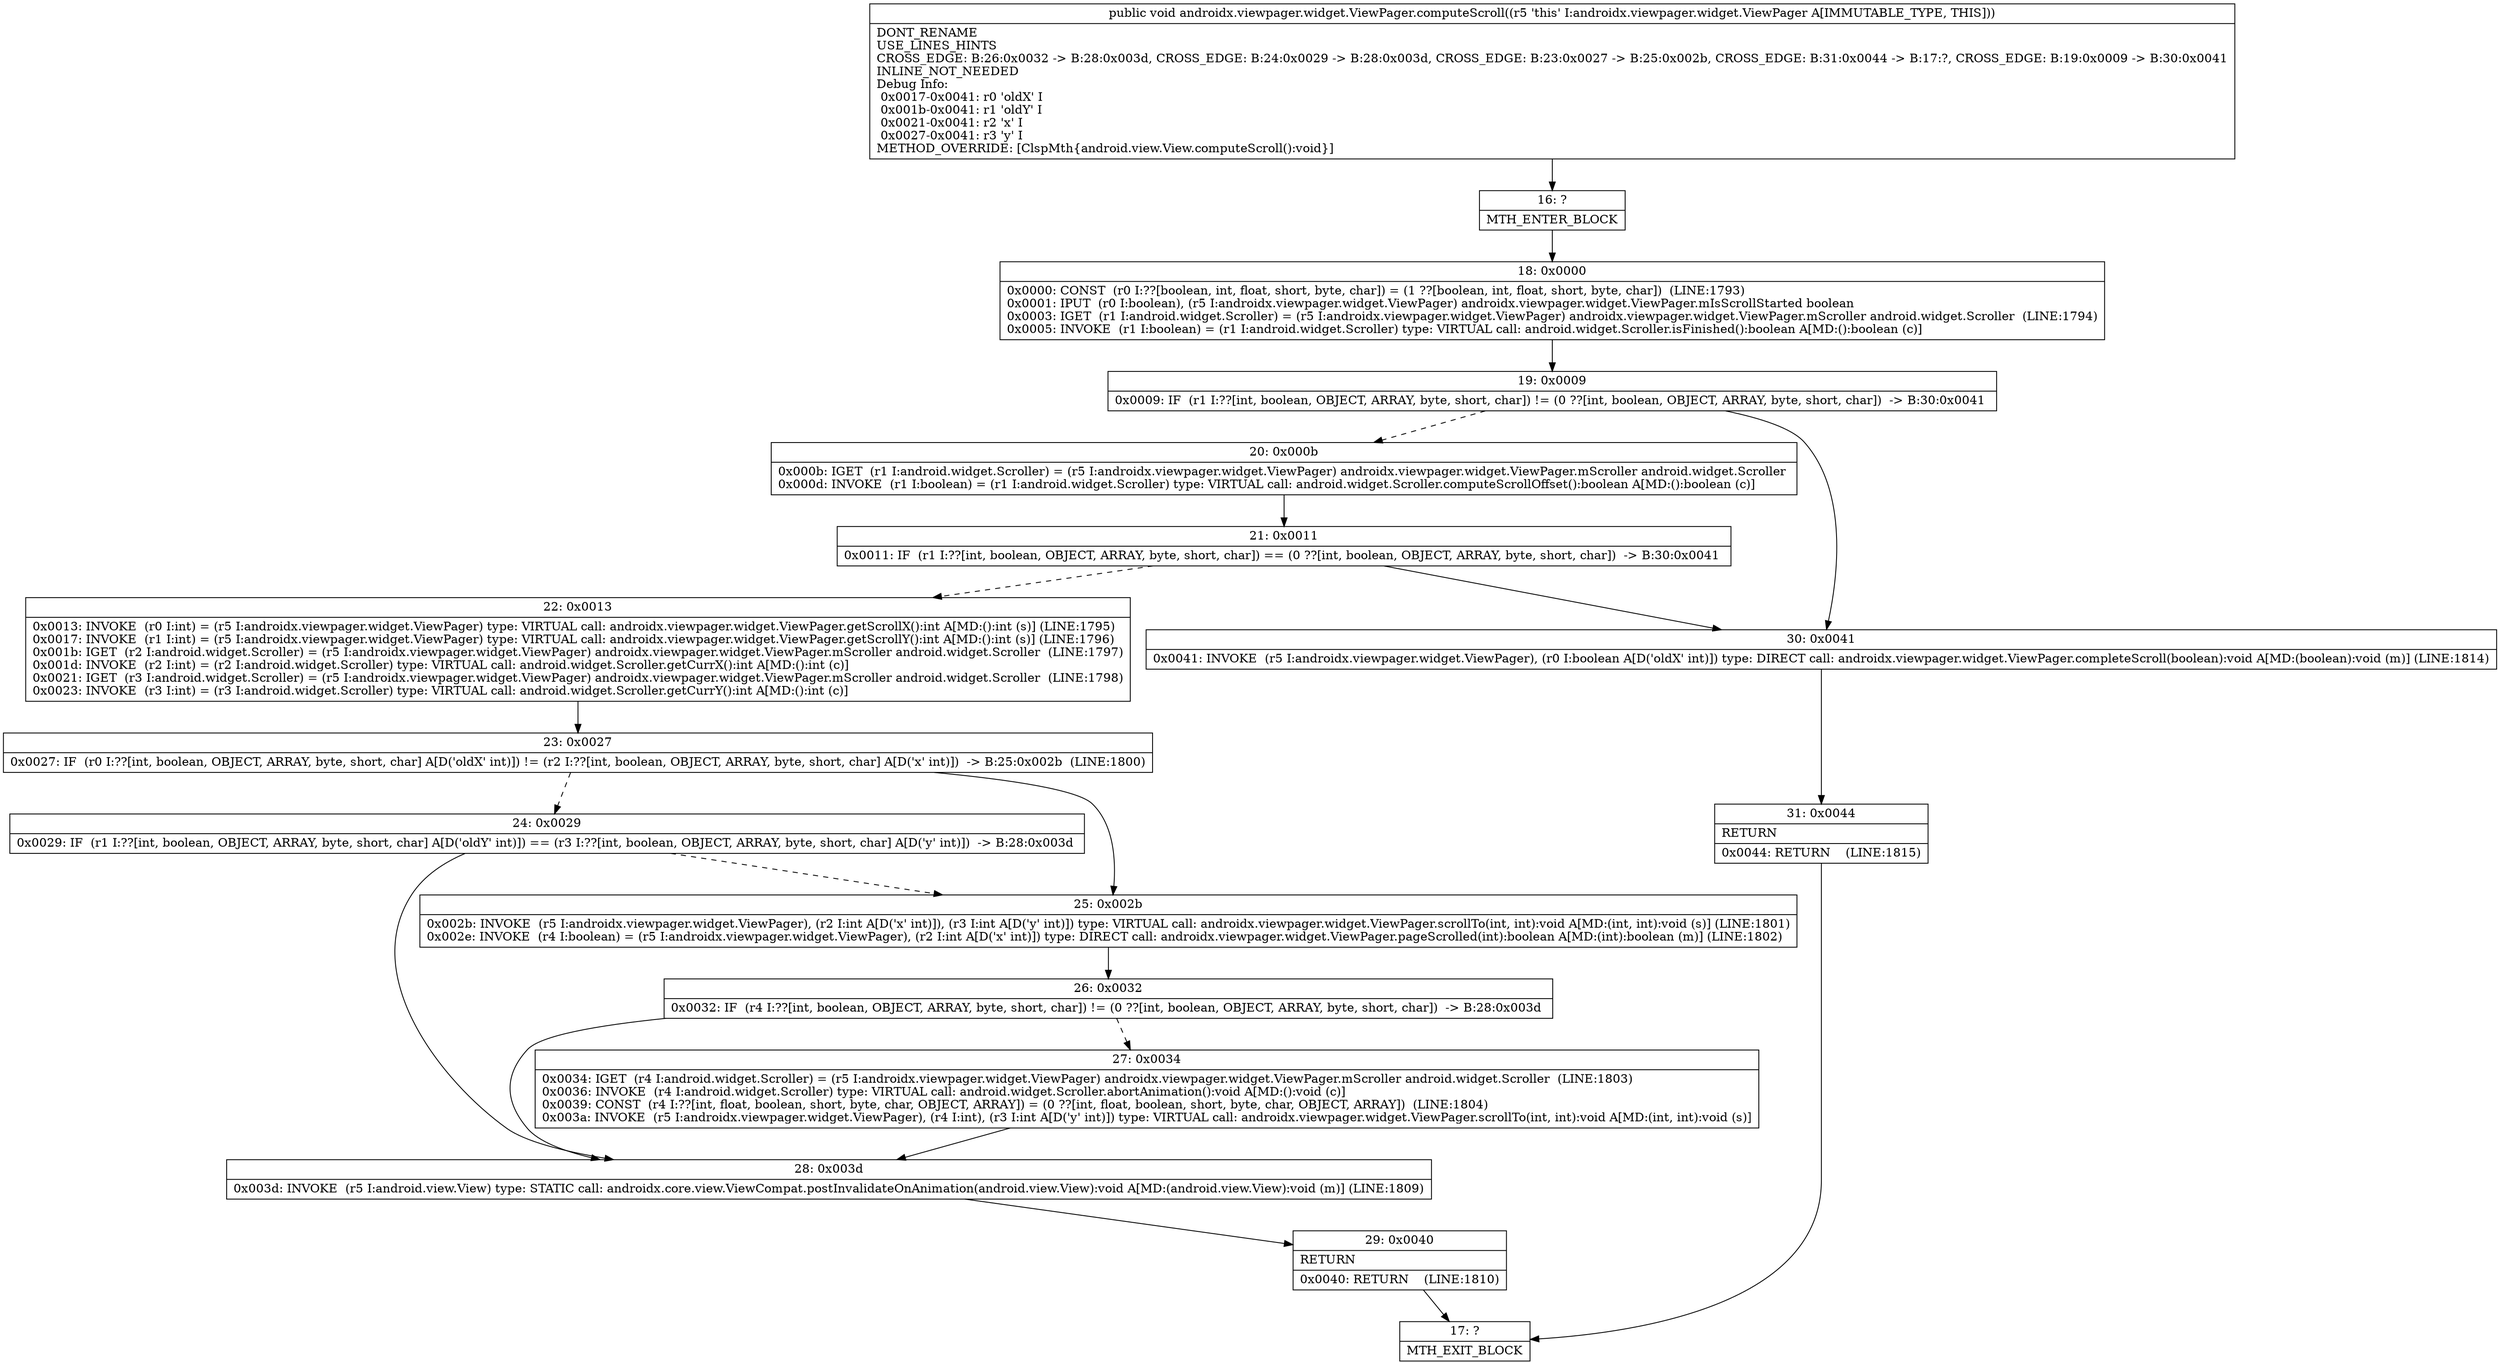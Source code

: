 digraph "CFG forandroidx.viewpager.widget.ViewPager.computeScroll()V" {
Node_16 [shape=record,label="{16\:\ ?|MTH_ENTER_BLOCK\l}"];
Node_18 [shape=record,label="{18\:\ 0x0000|0x0000: CONST  (r0 I:??[boolean, int, float, short, byte, char]) = (1 ??[boolean, int, float, short, byte, char])  (LINE:1793)\l0x0001: IPUT  (r0 I:boolean), (r5 I:androidx.viewpager.widget.ViewPager) androidx.viewpager.widget.ViewPager.mIsScrollStarted boolean \l0x0003: IGET  (r1 I:android.widget.Scroller) = (r5 I:androidx.viewpager.widget.ViewPager) androidx.viewpager.widget.ViewPager.mScroller android.widget.Scroller  (LINE:1794)\l0x0005: INVOKE  (r1 I:boolean) = (r1 I:android.widget.Scroller) type: VIRTUAL call: android.widget.Scroller.isFinished():boolean A[MD:():boolean (c)]\l}"];
Node_19 [shape=record,label="{19\:\ 0x0009|0x0009: IF  (r1 I:??[int, boolean, OBJECT, ARRAY, byte, short, char]) != (0 ??[int, boolean, OBJECT, ARRAY, byte, short, char])  \-\> B:30:0x0041 \l}"];
Node_20 [shape=record,label="{20\:\ 0x000b|0x000b: IGET  (r1 I:android.widget.Scroller) = (r5 I:androidx.viewpager.widget.ViewPager) androidx.viewpager.widget.ViewPager.mScroller android.widget.Scroller \l0x000d: INVOKE  (r1 I:boolean) = (r1 I:android.widget.Scroller) type: VIRTUAL call: android.widget.Scroller.computeScrollOffset():boolean A[MD:():boolean (c)]\l}"];
Node_21 [shape=record,label="{21\:\ 0x0011|0x0011: IF  (r1 I:??[int, boolean, OBJECT, ARRAY, byte, short, char]) == (0 ??[int, boolean, OBJECT, ARRAY, byte, short, char])  \-\> B:30:0x0041 \l}"];
Node_22 [shape=record,label="{22\:\ 0x0013|0x0013: INVOKE  (r0 I:int) = (r5 I:androidx.viewpager.widget.ViewPager) type: VIRTUAL call: androidx.viewpager.widget.ViewPager.getScrollX():int A[MD:():int (s)] (LINE:1795)\l0x0017: INVOKE  (r1 I:int) = (r5 I:androidx.viewpager.widget.ViewPager) type: VIRTUAL call: androidx.viewpager.widget.ViewPager.getScrollY():int A[MD:():int (s)] (LINE:1796)\l0x001b: IGET  (r2 I:android.widget.Scroller) = (r5 I:androidx.viewpager.widget.ViewPager) androidx.viewpager.widget.ViewPager.mScroller android.widget.Scroller  (LINE:1797)\l0x001d: INVOKE  (r2 I:int) = (r2 I:android.widget.Scroller) type: VIRTUAL call: android.widget.Scroller.getCurrX():int A[MD:():int (c)]\l0x0021: IGET  (r3 I:android.widget.Scroller) = (r5 I:androidx.viewpager.widget.ViewPager) androidx.viewpager.widget.ViewPager.mScroller android.widget.Scroller  (LINE:1798)\l0x0023: INVOKE  (r3 I:int) = (r3 I:android.widget.Scroller) type: VIRTUAL call: android.widget.Scroller.getCurrY():int A[MD:():int (c)]\l}"];
Node_23 [shape=record,label="{23\:\ 0x0027|0x0027: IF  (r0 I:??[int, boolean, OBJECT, ARRAY, byte, short, char] A[D('oldX' int)]) != (r2 I:??[int, boolean, OBJECT, ARRAY, byte, short, char] A[D('x' int)])  \-\> B:25:0x002b  (LINE:1800)\l}"];
Node_24 [shape=record,label="{24\:\ 0x0029|0x0029: IF  (r1 I:??[int, boolean, OBJECT, ARRAY, byte, short, char] A[D('oldY' int)]) == (r3 I:??[int, boolean, OBJECT, ARRAY, byte, short, char] A[D('y' int)])  \-\> B:28:0x003d \l}"];
Node_28 [shape=record,label="{28\:\ 0x003d|0x003d: INVOKE  (r5 I:android.view.View) type: STATIC call: androidx.core.view.ViewCompat.postInvalidateOnAnimation(android.view.View):void A[MD:(android.view.View):void (m)] (LINE:1809)\l}"];
Node_29 [shape=record,label="{29\:\ 0x0040|RETURN\l|0x0040: RETURN    (LINE:1810)\l}"];
Node_17 [shape=record,label="{17\:\ ?|MTH_EXIT_BLOCK\l}"];
Node_25 [shape=record,label="{25\:\ 0x002b|0x002b: INVOKE  (r5 I:androidx.viewpager.widget.ViewPager), (r2 I:int A[D('x' int)]), (r3 I:int A[D('y' int)]) type: VIRTUAL call: androidx.viewpager.widget.ViewPager.scrollTo(int, int):void A[MD:(int, int):void (s)] (LINE:1801)\l0x002e: INVOKE  (r4 I:boolean) = (r5 I:androidx.viewpager.widget.ViewPager), (r2 I:int A[D('x' int)]) type: DIRECT call: androidx.viewpager.widget.ViewPager.pageScrolled(int):boolean A[MD:(int):boolean (m)] (LINE:1802)\l}"];
Node_26 [shape=record,label="{26\:\ 0x0032|0x0032: IF  (r4 I:??[int, boolean, OBJECT, ARRAY, byte, short, char]) != (0 ??[int, boolean, OBJECT, ARRAY, byte, short, char])  \-\> B:28:0x003d \l}"];
Node_27 [shape=record,label="{27\:\ 0x0034|0x0034: IGET  (r4 I:android.widget.Scroller) = (r5 I:androidx.viewpager.widget.ViewPager) androidx.viewpager.widget.ViewPager.mScroller android.widget.Scroller  (LINE:1803)\l0x0036: INVOKE  (r4 I:android.widget.Scroller) type: VIRTUAL call: android.widget.Scroller.abortAnimation():void A[MD:():void (c)]\l0x0039: CONST  (r4 I:??[int, float, boolean, short, byte, char, OBJECT, ARRAY]) = (0 ??[int, float, boolean, short, byte, char, OBJECT, ARRAY])  (LINE:1804)\l0x003a: INVOKE  (r5 I:androidx.viewpager.widget.ViewPager), (r4 I:int), (r3 I:int A[D('y' int)]) type: VIRTUAL call: androidx.viewpager.widget.ViewPager.scrollTo(int, int):void A[MD:(int, int):void (s)]\l}"];
Node_30 [shape=record,label="{30\:\ 0x0041|0x0041: INVOKE  (r5 I:androidx.viewpager.widget.ViewPager), (r0 I:boolean A[D('oldX' int)]) type: DIRECT call: androidx.viewpager.widget.ViewPager.completeScroll(boolean):void A[MD:(boolean):void (m)] (LINE:1814)\l}"];
Node_31 [shape=record,label="{31\:\ 0x0044|RETURN\l|0x0044: RETURN    (LINE:1815)\l}"];
MethodNode[shape=record,label="{public void androidx.viewpager.widget.ViewPager.computeScroll((r5 'this' I:androidx.viewpager.widget.ViewPager A[IMMUTABLE_TYPE, THIS]))  | DONT_RENAME\lUSE_LINES_HINTS\lCROSS_EDGE: B:26:0x0032 \-\> B:28:0x003d, CROSS_EDGE: B:24:0x0029 \-\> B:28:0x003d, CROSS_EDGE: B:23:0x0027 \-\> B:25:0x002b, CROSS_EDGE: B:31:0x0044 \-\> B:17:?, CROSS_EDGE: B:19:0x0009 \-\> B:30:0x0041\lINLINE_NOT_NEEDED\lDebug Info:\l  0x0017\-0x0041: r0 'oldX' I\l  0x001b\-0x0041: r1 'oldY' I\l  0x0021\-0x0041: r2 'x' I\l  0x0027\-0x0041: r3 'y' I\lMETHOD_OVERRIDE: [ClspMth\{android.view.View.computeScroll():void\}]\l}"];
MethodNode -> Node_16;Node_16 -> Node_18;
Node_18 -> Node_19;
Node_19 -> Node_20[style=dashed];
Node_19 -> Node_30;
Node_20 -> Node_21;
Node_21 -> Node_22[style=dashed];
Node_21 -> Node_30;
Node_22 -> Node_23;
Node_23 -> Node_24[style=dashed];
Node_23 -> Node_25;
Node_24 -> Node_25[style=dashed];
Node_24 -> Node_28;
Node_28 -> Node_29;
Node_29 -> Node_17;
Node_25 -> Node_26;
Node_26 -> Node_27[style=dashed];
Node_26 -> Node_28;
Node_27 -> Node_28;
Node_30 -> Node_31;
Node_31 -> Node_17;
}

